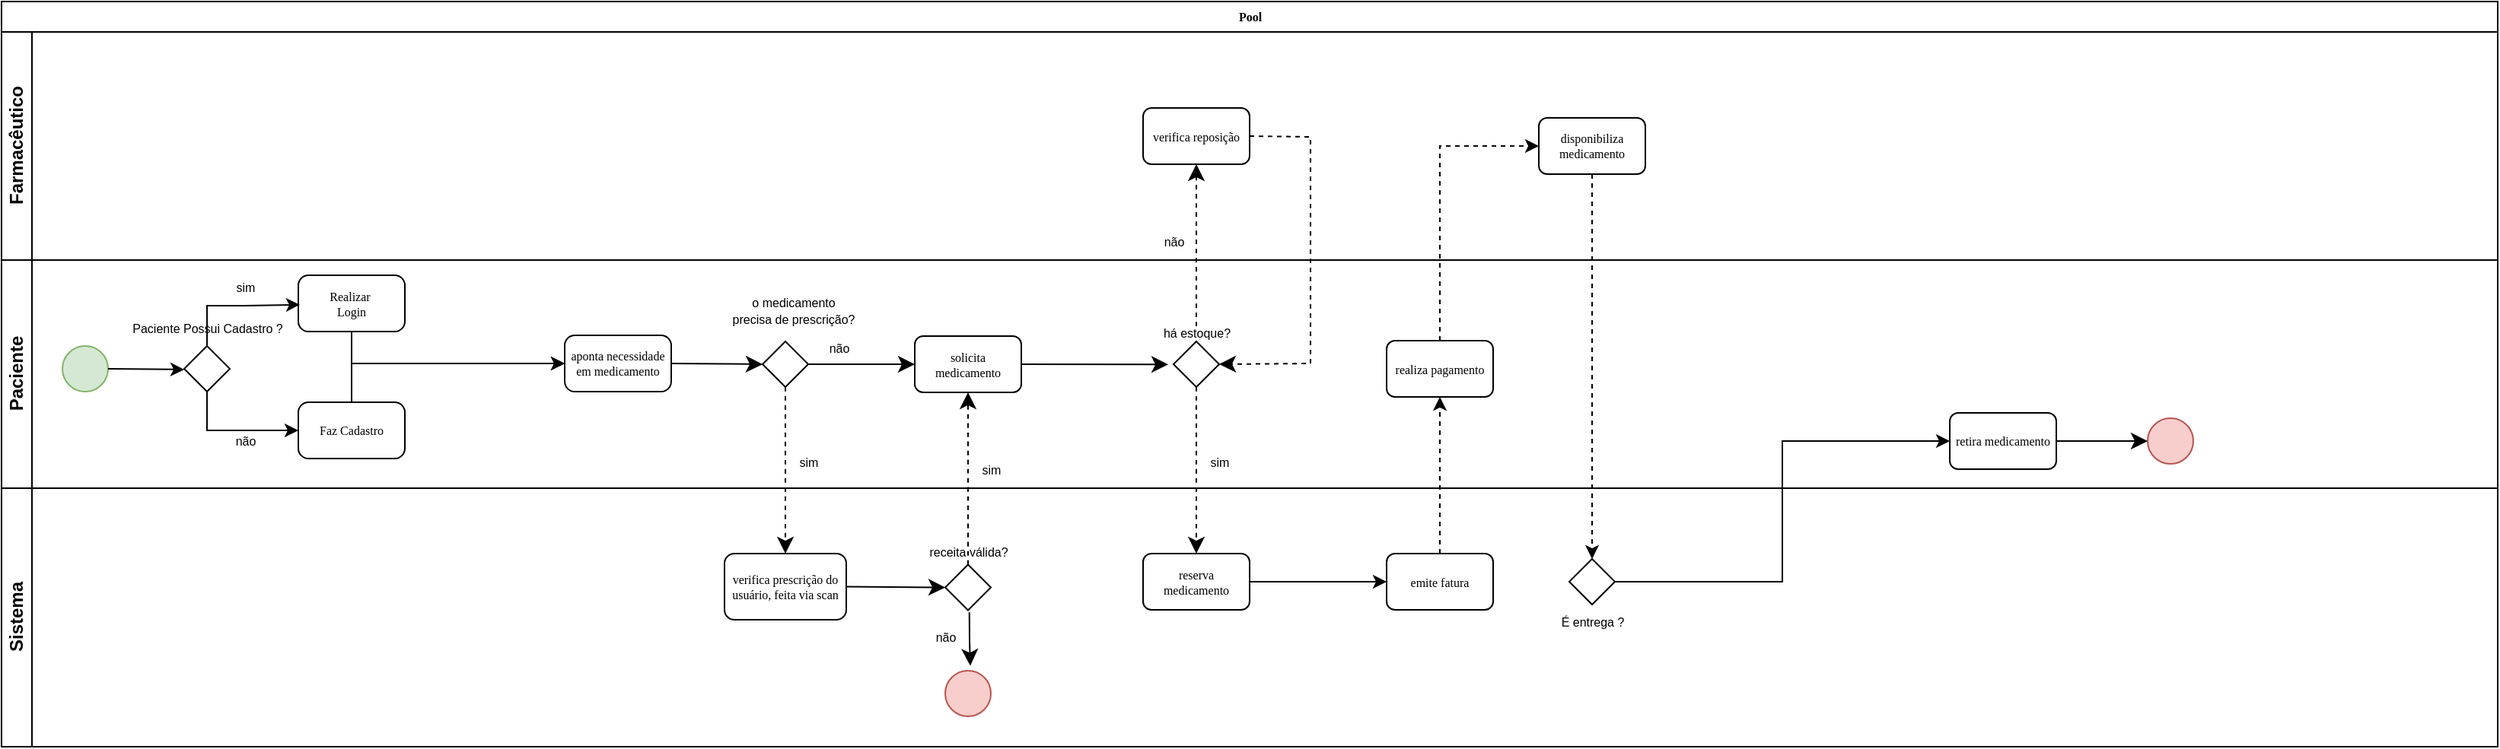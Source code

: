 <mxfile version="24.0.6" type="device">
  <diagram name="Page-1" id="c7488fd3-1785-93aa-aadb-54a6760d102a">
    <mxGraphModel dx="1856" dy="400" grid="1" gridSize="10" guides="1" tooltips="1" connect="1" arrows="1" fold="1" page="1" pageScale="1" pageWidth="1100" pageHeight="850" background="none" math="0" shadow="0">
      <root>
        <mxCell id="0" />
        <mxCell id="1" parent="0" />
        <mxCell id="2b4e8129b02d487f-1" value="Pool" style="swimlane;html=1;childLayout=stackLayout;horizontal=1;startSize=20;horizontalStack=0;rounded=0;shadow=0;labelBackgroundColor=none;strokeWidth=1;fontFamily=Verdana;fontSize=8;align=center;" parent="1" vertex="1">
          <mxGeometry x="-470" y="140" width="1640" height="490" as="geometry" />
        </mxCell>
        <mxCell id="VjBFUvE0pk2ebzaZ0n2s-48" style="edgeStyle=none;curved=1;rounded=0;orthogonalLoop=1;jettySize=auto;html=1;fontSize=12;startSize=8;endSize=8;entryX=0.5;entryY=0;entryDx=0;entryDy=0;dashed=1;" parent="2b4e8129b02d487f-1" source="2b4e8129b02d487f-13" edge="1" target="2b4e8129b02d487f-12">
          <mxGeometry relative="1" as="geometry">
            <mxPoint x="645" y="353.5" as="targetPoint" />
          </mxGeometry>
        </mxCell>
        <mxCell id="VjBFUvE0pk2ebzaZ0n2s-53" style="edgeStyle=none;curved=0;rounded=0;orthogonalLoop=1;jettySize=auto;html=1;fontSize=12;startSize=8;endSize=8;dashed=1;entryX=1;entryY=0.5;entryDx=0;entryDy=0;entryPerimeter=0;exitX=1;exitY=0.5;exitDx=0;exitDy=0;" parent="2b4e8129b02d487f-1" source="VjBFUvE0pk2ebzaZ0n2s-18" edge="1" target="2b4e8129b02d487f-13">
          <mxGeometry relative="1" as="geometry">
            <mxPoint x="670" y="243.5" as="targetPoint" />
            <Array as="points">
              <mxPoint x="860" y="89" />
              <mxPoint x="860" y="170" />
              <mxPoint x="860" y="238" />
            </Array>
          </mxGeometry>
        </mxCell>
        <mxCell id="VjBFUvE0pk2ebzaZ0n2s-33" style="edgeStyle=none;curved=1;rounded=0;orthogonalLoop=1;jettySize=auto;html=1;fontSize=12;startSize=8;endSize=8;dashed=1;entryX=0.5;entryY=1;entryDx=0;entryDy=0;" parent="2b4e8129b02d487f-1" source="VjBFUvE0pk2ebzaZ0n2s-27" edge="1" target="VjBFUvE0pk2ebzaZ0n2s-10">
          <mxGeometry relative="1" as="geometry">
            <mxPoint x="535.0" y="263.5" as="targetPoint" />
          </mxGeometry>
        </mxCell>
        <mxCell id="2b4e8129b02d487f-3" value="Farmacêutico" style="swimlane;html=1;startSize=20;horizontal=0;" parent="2b4e8129b02d487f-1" vertex="1">
          <mxGeometry y="20" width="1640" height="150" as="geometry" />
        </mxCell>
        <mxCell id="VjBFUvE0pk2ebzaZ0n2s-54" value="disponibiliza medicamento" style="rounded=1;whiteSpace=wrap;html=1;shadow=0;labelBackgroundColor=none;strokeWidth=1;fontFamily=Verdana;fontSize=8;align=center;" parent="2b4e8129b02d487f-3" vertex="1">
          <mxGeometry x="1010" y="56.5" width="70" height="37" as="geometry" />
        </mxCell>
        <mxCell id="VjBFUvE0pk2ebzaZ0n2s-18" value="verifica reposição" style="rounded=1;whiteSpace=wrap;html=1;shadow=0;labelBackgroundColor=none;strokeWidth=1;fontFamily=Verdana;fontSize=8;align=center;" parent="2b4e8129b02d487f-3" vertex="1">
          <mxGeometry x="750" y="50" width="70" height="37" as="geometry" />
        </mxCell>
        <mxCell id="VjBFUvE0pk2ebzaZ0n2s-55" value="&lt;span style=&quot;font-size: 8px;&quot;&gt;não&lt;/span&gt;" style="text;html=1;align=center;verticalAlign=middle;resizable=0;points=[];autosize=1;strokeColor=none;fillColor=none;fontSize=16;" parent="2b4e8129b02d487f-3" vertex="1">
          <mxGeometry x="750" y="120" width="40" height="30" as="geometry" />
        </mxCell>
        <mxCell id="VjBFUvE0pk2ebzaZ0n2s-52" style="edgeStyle=none;curved=1;rounded=0;orthogonalLoop=1;jettySize=auto;html=1;fontSize=12;startSize=8;endSize=8;entryX=0.5;entryY=1;entryDx=0;entryDy=0;dashed=1;" parent="2b4e8129b02d487f-3" edge="1" target="VjBFUvE0pk2ebzaZ0n2s-18">
          <mxGeometry relative="1" as="geometry">
            <mxPoint x="785" y="110" as="targetPoint" />
            <mxPoint x="785" y="193.5" as="sourcePoint" />
          </mxGeometry>
        </mxCell>
        <mxCell id="2b4e8129b02d487f-4" value="Paciente" style="swimlane;html=1;startSize=20;horizontal=0;" parent="2b4e8129b02d487f-1" vertex="1">
          <mxGeometry y="170" width="1640" height="150" as="geometry" />
        </mxCell>
        <mxCell id="2b4e8129b02d487f-5" value="" style="ellipse;whiteSpace=wrap;html=1;rounded=0;shadow=0;labelBackgroundColor=none;strokeWidth=1;fontFamily=Verdana;fontSize=8;align=center;fillColor=#d5e8d4;strokeColor=#82b366;" parent="2b4e8129b02d487f-4" vertex="1">
          <mxGeometry x="40" y="56.5" width="30" height="30" as="geometry" />
        </mxCell>
        <mxCell id="YPwDV1WgbGhiQQz9Uqcf-2" value="" style="endArrow=classic;html=1;rounded=0;exitX=1;exitY=0.5;exitDx=0;exitDy=0;" edge="1" parent="2b4e8129b02d487f-4" source="2b4e8129b02d487f-5">
          <mxGeometry width="50" height="50" relative="1" as="geometry">
            <mxPoint x="70" y="77" as="sourcePoint" />
            <mxPoint x="120" y="72" as="targetPoint" />
          </mxGeometry>
        </mxCell>
        <mxCell id="YPwDV1WgbGhiQQz9Uqcf-65" style="edgeStyle=orthogonalEdgeStyle;rounded=0;orthogonalLoop=1;jettySize=auto;html=1;exitX=0.5;exitY=1;exitDx=0;exitDy=0;exitPerimeter=0;entryX=0;entryY=0.5;entryDx=0;entryDy=0;" edge="1" parent="2b4e8129b02d487f-4" source="YPwDV1WgbGhiQQz9Uqcf-4" target="YPwDV1WgbGhiQQz9Uqcf-63">
          <mxGeometry relative="1" as="geometry" />
        </mxCell>
        <mxCell id="YPwDV1WgbGhiQQz9Uqcf-4" value="" style="strokeWidth=1;html=1;shape=mxgraph.flowchart.decision;whiteSpace=wrap;rounded=1;shadow=0;labelBackgroundColor=none;fontFamily=Verdana;fontSize=8;align=center;" vertex="1" parent="2b4e8129b02d487f-4">
          <mxGeometry x="120" y="56.5" width="30" height="30" as="geometry" />
        </mxCell>
        <mxCell id="YPwDV1WgbGhiQQz9Uqcf-5" value="&lt;span style=&quot;font-size: 8px;&quot;&gt;Paciente Possui Cadastro ?&lt;/span&gt;" style="text;html=1;align=center;verticalAlign=middle;resizable=0;points=[];autosize=1;strokeColor=none;fillColor=none;fontSize=16;" vertex="1" parent="2b4e8129b02d487f-4">
          <mxGeometry x="75" y="26.5" width="120" height="30" as="geometry" />
        </mxCell>
        <mxCell id="VjBFUvE0pk2ebzaZ0n2s-49" value="" style="ellipse;whiteSpace=wrap;html=1;rounded=0;shadow=0;labelBackgroundColor=none;strokeWidth=1;fontFamily=Verdana;fontSize=8;align=center;fillColor=#f8cecc;strokeColor=#b85450;" parent="2b4e8129b02d487f-4" vertex="1">
          <mxGeometry x="1410" y="104" width="30" height="30" as="geometry" />
        </mxCell>
        <mxCell id="VjBFUvE0pk2ebzaZ0n2s-50" style="edgeStyle=none;curved=1;rounded=0;orthogonalLoop=1;jettySize=auto;html=1;fontSize=12;startSize=8;endSize=8;entryX=0;entryY=0.5;entryDx=0;entryDy=0;" parent="2b4e8129b02d487f-4" source="VjBFUvE0pk2ebzaZ0n2s-17" edge="1" target="VjBFUvE0pk2ebzaZ0n2s-49">
          <mxGeometry relative="1" as="geometry">
            <mxPoint x="1100.0" y="75" as="targetPoint" />
          </mxGeometry>
        </mxCell>
        <mxCell id="VjBFUvE0pk2ebzaZ0n2s-17" value="retira medicamento" style="rounded=1;whiteSpace=wrap;html=1;shadow=0;labelBackgroundColor=none;strokeWidth=1;fontFamily=Verdana;fontSize=8;align=center;" parent="2b4e8129b02d487f-4" vertex="1">
          <mxGeometry x="1280" y="100.5" width="70" height="37" as="geometry" />
        </mxCell>
        <mxCell id="VjBFUvE0pk2ebzaZ0n2s-16" value="realiza pagamento" style="rounded=1;whiteSpace=wrap;html=1;shadow=0;labelBackgroundColor=none;strokeWidth=1;fontFamily=Verdana;fontSize=8;align=center;" parent="2b4e8129b02d487f-4" vertex="1">
          <mxGeometry x="910" y="53" width="70" height="37" as="geometry" />
        </mxCell>
        <mxCell id="2b4e8129b02d487f-13" value="" style="strokeWidth=1;html=1;shape=mxgraph.flowchart.decision;whiteSpace=wrap;rounded=1;shadow=0;labelBackgroundColor=none;fontFamily=Verdana;fontSize=8;align=center;" parent="2b4e8129b02d487f-4" vertex="1">
          <mxGeometry x="770" y="53.5" width="30" height="30" as="geometry" />
        </mxCell>
        <mxCell id="VjBFUvE0pk2ebzaZ0n2s-51" value="&lt;span style=&quot;font-size: 8px;&quot;&gt;sim&lt;/span&gt;" style="text;html=1;align=center;verticalAlign=middle;resizable=0;points=[];autosize=1;strokeColor=none;fillColor=none;fontSize=16;" parent="2b4e8129b02d487f-4" vertex="1">
          <mxGeometry x="780" y="115" width="40" height="30" as="geometry" />
        </mxCell>
        <mxCell id="VjBFUvE0pk2ebzaZ0n2s-46" value="&lt;span style=&quot;font-size: 8px;&quot;&gt;há estoque?&lt;/span&gt;" style="text;html=1;align=center;verticalAlign=middle;resizable=0;points=[];autosize=1;strokeColor=none;fillColor=none;fontSize=16;" parent="2b4e8129b02d487f-4" vertex="1">
          <mxGeometry x="750" y="30" width="70" height="30" as="geometry" />
        </mxCell>
        <mxCell id="VjBFUvE0pk2ebzaZ0n2s-10" value="solicita medicamento" style="rounded=1;whiteSpace=wrap;html=1;shadow=0;labelBackgroundColor=none;strokeWidth=1;fontFamily=Verdana;fontSize=8;align=center;" parent="2b4e8129b02d487f-4" vertex="1">
          <mxGeometry x="600" y="50.0" width="70" height="37" as="geometry" />
        </mxCell>
        <mxCell id="VjBFUvE0pk2ebzaZ0n2s-47" style="edgeStyle=none;curved=1;rounded=0;orthogonalLoop=1;jettySize=auto;html=1;entryX=-0.116;entryY=0.506;entryDx=0;entryDy=0;entryPerimeter=0;fontSize=12;startSize=8;endSize=8;" parent="2b4e8129b02d487f-4" source="VjBFUvE0pk2ebzaZ0n2s-10" target="2b4e8129b02d487f-13" edge="1">
          <mxGeometry relative="1" as="geometry" />
        </mxCell>
        <mxCell id="VjBFUvE0pk2ebzaZ0n2s-34" value="&lt;span style=&quot;font-size: 8px;&quot;&gt;sim&lt;/span&gt;" style="text;html=1;align=center;verticalAlign=middle;resizable=0;points=[];autosize=1;strokeColor=none;fillColor=none;fontSize=16;" parent="2b4e8129b02d487f-4" vertex="1">
          <mxGeometry x="630" y="120" width="40" height="30" as="geometry" />
        </mxCell>
        <mxCell id="VjBFUvE0pk2ebzaZ0n2s-12" value="" style="strokeWidth=1;html=1;shape=mxgraph.flowchart.decision;whiteSpace=wrap;rounded=1;shadow=0;labelBackgroundColor=none;fontFamily=Verdana;fontSize=8;align=center;" parent="2b4e8129b02d487f-4" vertex="1">
          <mxGeometry x="500" y="53.5" width="30" height="30" as="geometry" />
        </mxCell>
        <mxCell id="VjBFUvE0pk2ebzaZ0n2s-23" style="edgeStyle=none;curved=1;rounded=0;orthogonalLoop=1;jettySize=auto;html=1;exitX=1;exitY=0.5;exitDx=0;exitDy=0;exitPerimeter=0;entryX=0;entryY=0.5;entryDx=0;entryDy=0;fontSize=12;startSize=8;endSize=8;" parent="2b4e8129b02d487f-4" source="VjBFUvE0pk2ebzaZ0n2s-12" target="VjBFUvE0pk2ebzaZ0n2s-10" edge="1">
          <mxGeometry relative="1" as="geometry" />
        </mxCell>
        <mxCell id="VjBFUvE0pk2ebzaZ0n2s-15" value="&lt;font style=&quot;font-size: 8px;&quot;&gt;o medicamento&lt;/font&gt;&lt;div style=&quot;font-size: 8px;&quot;&gt;&lt;font style=&quot;font-size: 8px;&quot;&gt;precisa de prescrição?&lt;/font&gt;&lt;/div&gt;" style="text;html=1;align=center;verticalAlign=middle;resizable=0;points=[];autosize=1;strokeColor=none;fillColor=none;fontSize=16;" parent="2b4e8129b02d487f-4" vertex="1">
          <mxGeometry x="470" y="10" width="100" height="40" as="geometry" />
        </mxCell>
        <mxCell id="VjBFUvE0pk2ebzaZ0n2s-24" value="&lt;span style=&quot;font-size: 8px;&quot;&gt;não&lt;/span&gt;" style="text;html=1;align=center;verticalAlign=middle;resizable=0;points=[];autosize=1;strokeColor=none;fillColor=none;fontSize=16;" parent="2b4e8129b02d487f-4" vertex="1">
          <mxGeometry x="530" y="40" width="40" height="30" as="geometry" />
        </mxCell>
        <mxCell id="VjBFUvE0pk2ebzaZ0n2s-26" value="&lt;span style=&quot;font-size: 8px;&quot;&gt;sim&lt;/span&gt;" style="text;html=1;align=center;verticalAlign=middle;resizable=0;points=[];autosize=1;strokeColor=none;fillColor=none;fontSize=16;" parent="2b4e8129b02d487f-4" vertex="1">
          <mxGeometry x="510" y="115" width="40" height="30" as="geometry" />
        </mxCell>
        <mxCell id="VjBFUvE0pk2ebzaZ0n2s-9" value="aponta necessidade em medicamento" style="rounded=1;whiteSpace=wrap;html=1;shadow=0;labelBackgroundColor=none;strokeWidth=1;fontFamily=Verdana;fontSize=8;align=center;arcSize=18;" parent="2b4e8129b02d487f-4" vertex="1">
          <mxGeometry x="370" y="49.5" width="70" height="37" as="geometry" />
        </mxCell>
        <mxCell id="VjBFUvE0pk2ebzaZ0n2s-13" style="edgeStyle=none;curved=1;rounded=0;orthogonalLoop=1;jettySize=auto;html=1;exitX=1;exitY=0.5;exitDx=0;exitDy=0;fontSize=12;startSize=8;endSize=8;entryX=0;entryY=0.5;entryDx=0;entryDy=0;entryPerimeter=0;" parent="2b4e8129b02d487f-4" source="VjBFUvE0pk2ebzaZ0n2s-9" edge="1" target="VjBFUvE0pk2ebzaZ0n2s-12">
          <mxGeometry relative="1" as="geometry">
            <mxPoint x="390" y="68.786" as="targetPoint" />
          </mxGeometry>
        </mxCell>
        <mxCell id="YPwDV1WgbGhiQQz9Uqcf-69" style="edgeStyle=orthogonalEdgeStyle;rounded=0;orthogonalLoop=1;jettySize=auto;html=1;exitX=0.5;exitY=1;exitDx=0;exitDy=0;entryX=0;entryY=0.5;entryDx=0;entryDy=0;" edge="1" parent="2b4e8129b02d487f-4" source="YPwDV1WgbGhiQQz9Uqcf-59" target="VjBFUvE0pk2ebzaZ0n2s-9">
          <mxGeometry relative="1" as="geometry" />
        </mxCell>
        <mxCell id="YPwDV1WgbGhiQQz9Uqcf-59" value="Realizar&amp;nbsp;&lt;div&gt;Login&lt;/div&gt;" style="rounded=1;whiteSpace=wrap;html=1;shadow=0;labelBackgroundColor=none;strokeWidth=1;fontFamily=Verdana;fontSize=8;align=center;arcSize=18;" vertex="1" parent="2b4e8129b02d487f-4">
          <mxGeometry x="195" y="10.0" width="70" height="37" as="geometry" />
        </mxCell>
        <mxCell id="YPwDV1WgbGhiQQz9Uqcf-60" style="edgeStyle=orthogonalEdgeStyle;rounded=0;orthogonalLoop=1;jettySize=auto;html=1;exitX=0.5;exitY=0;exitDx=0;exitDy=0;exitPerimeter=0;entryX=1.008;entryY=0.094;entryDx=0;entryDy=0;entryPerimeter=0;" edge="1" parent="2b4e8129b02d487f-4" source="YPwDV1WgbGhiQQz9Uqcf-4" target="YPwDV1WgbGhiQQz9Uqcf-5">
          <mxGeometry relative="1" as="geometry">
            <Array as="points">
              <mxPoint x="135" y="30" />
              <mxPoint x="160" y="30" />
            </Array>
          </mxGeometry>
        </mxCell>
        <mxCell id="YPwDV1WgbGhiQQz9Uqcf-68" style="edgeStyle=orthogonalEdgeStyle;rounded=0;orthogonalLoop=1;jettySize=auto;html=1;exitX=0.5;exitY=0;exitDx=0;exitDy=0;entryX=0;entryY=0.5;entryDx=0;entryDy=0;" edge="1" parent="2b4e8129b02d487f-4" source="YPwDV1WgbGhiQQz9Uqcf-63" target="VjBFUvE0pk2ebzaZ0n2s-9">
          <mxGeometry relative="1" as="geometry" />
        </mxCell>
        <mxCell id="YPwDV1WgbGhiQQz9Uqcf-63" value="Faz Cadastro" style="rounded=1;whiteSpace=wrap;html=1;shadow=0;labelBackgroundColor=none;strokeWidth=1;fontFamily=Verdana;fontSize=8;align=center;arcSize=18;" vertex="1" parent="2b4e8129b02d487f-4">
          <mxGeometry x="195" y="93.5" width="70" height="37" as="geometry" />
        </mxCell>
        <mxCell id="YPwDV1WgbGhiQQz9Uqcf-66" value="&lt;span style=&quot;font-size: 8px;&quot;&gt;sim&lt;/span&gt;" style="text;html=1;align=center;verticalAlign=middle;resizable=0;points=[];autosize=1;strokeColor=none;fillColor=none;fontSize=16;" vertex="1" parent="2b4e8129b02d487f-4">
          <mxGeometry x="140" width="40" height="30" as="geometry" />
        </mxCell>
        <mxCell id="YPwDV1WgbGhiQQz9Uqcf-67" value="&lt;span style=&quot;font-size: 8px;&quot;&gt;não&lt;/span&gt;" style="text;html=1;align=center;verticalAlign=middle;resizable=0;points=[];autosize=1;strokeColor=none;fillColor=none;fontSize=16;" vertex="1" parent="2b4e8129b02d487f-4">
          <mxGeometry x="140" y="100.5" width="40" height="30" as="geometry" />
        </mxCell>
        <mxCell id="VjBFUvE0pk2ebzaZ0n2s-1" value="Sistema" style="swimlane;html=1;startSize=20;horizontal=0;" parent="2b4e8129b02d487f-1" vertex="1">
          <mxGeometry y="320" width="1640" height="170" as="geometry" />
        </mxCell>
        <mxCell id="VjBFUvE0pk2ebzaZ0n2s-11" value="emite fatura" style="rounded=1;whiteSpace=wrap;html=1;shadow=0;labelBackgroundColor=none;strokeWidth=1;fontFamily=Verdana;fontSize=8;align=center;" parent="VjBFUvE0pk2ebzaZ0n2s-1" vertex="1">
          <mxGeometry x="910" y="43" width="70" height="37" as="geometry" />
        </mxCell>
        <mxCell id="VjBFUvE0pk2ebzaZ0n2s-29" style="edgeStyle=none;curved=1;rounded=0;orthogonalLoop=1;jettySize=auto;html=1;exitX=1;exitY=0.5;exitDx=0;exitDy=0;fontSize=12;startSize=8;endSize=8;entryX=0;entryY=0.5;entryDx=0;entryDy=0;entryPerimeter=0;" parent="VjBFUvE0pk2ebzaZ0n2s-1" source="VjBFUvE0pk2ebzaZ0n2s-20" edge="1" target="VjBFUvE0pk2ebzaZ0n2s-27">
          <mxGeometry relative="1" as="geometry">
            <mxPoint x="510.0" y="65.466" as="targetPoint" />
          </mxGeometry>
        </mxCell>
        <mxCell id="VjBFUvE0pk2ebzaZ0n2s-20" value="verifica prescrição do usuário, feita via scan" style="rounded=1;whiteSpace=wrap;html=1;shadow=0;labelBackgroundColor=none;strokeWidth=1;fontFamily=Verdana;fontSize=8;align=center;" parent="VjBFUvE0pk2ebzaZ0n2s-1" vertex="1">
          <mxGeometry x="475" y="43" width="80" height="43.5" as="geometry" />
        </mxCell>
        <mxCell id="YPwDV1WgbGhiQQz9Uqcf-79" style="edgeStyle=orthogonalEdgeStyle;rounded=0;orthogonalLoop=1;jettySize=auto;html=1;exitX=1;exitY=0.5;exitDx=0;exitDy=0;" edge="1" parent="VjBFUvE0pk2ebzaZ0n2s-1" source="2b4e8129b02d487f-12" target="VjBFUvE0pk2ebzaZ0n2s-11">
          <mxGeometry relative="1" as="geometry" />
        </mxCell>
        <mxCell id="2b4e8129b02d487f-12" value="reserva medicamento" style="rounded=1;whiteSpace=wrap;html=1;shadow=0;labelBackgroundColor=none;strokeWidth=1;fontFamily=Verdana;fontSize=8;align=center;" parent="VjBFUvE0pk2ebzaZ0n2s-1" vertex="1">
          <mxGeometry x="750" y="43.0" width="70" height="37" as="geometry" />
        </mxCell>
        <mxCell id="VjBFUvE0pk2ebzaZ0n2s-27" value="" style="strokeWidth=1;html=1;shape=mxgraph.flowchart.decision;whiteSpace=wrap;rounded=1;shadow=0;labelBackgroundColor=none;fontFamily=Verdana;fontSize=8;align=center;" parent="VjBFUvE0pk2ebzaZ0n2s-1" vertex="1">
          <mxGeometry x="620" y="50.25" width="30" height="30" as="geometry" />
        </mxCell>
        <mxCell id="VjBFUvE0pk2ebzaZ0n2s-44" style="edgeStyle=none;curved=0;rounded=0;orthogonalLoop=1;jettySize=auto;html=1;fontSize=12;startSize=8;endSize=8;exitX=0.897;exitY=0.056;exitDx=0;exitDy=0;exitPerimeter=0;entryX=0.549;entryY=-0.11;entryDx=0;entryDy=0;entryPerimeter=0;" parent="VjBFUvE0pk2ebzaZ0n2s-1" source="VjBFUvE0pk2ebzaZ0n2s-45" edge="1" target="VjBFUvE0pk2ebzaZ0n2s-43">
          <mxGeometry relative="1" as="geometry">
            <mxPoint x="570" y="123.5" as="targetPoint" />
            <Array as="points">
              <mxPoint x="636" y="100" />
            </Array>
          </mxGeometry>
        </mxCell>
        <mxCell id="VjBFUvE0pk2ebzaZ0n2s-28" value="&lt;span style=&quot;font-size: 8px;&quot;&gt;receita válida?&lt;/span&gt;" style="text;html=1;align=center;verticalAlign=middle;resizable=0;points=[];autosize=1;strokeColor=none;fillColor=none;fontSize=16;" parent="VjBFUvE0pk2ebzaZ0n2s-1" vertex="1">
          <mxGeometry x="595" y="23.5" width="80" height="30" as="geometry" />
        </mxCell>
        <mxCell id="VjBFUvE0pk2ebzaZ0n2s-43" value="" style="ellipse;whiteSpace=wrap;html=1;rounded=0;shadow=0;labelBackgroundColor=none;strokeWidth=1;fontFamily=Verdana;fontSize=8;align=center;fillColor=#f8cecc;strokeColor=#b85450;" parent="VjBFUvE0pk2ebzaZ0n2s-1" vertex="1">
          <mxGeometry x="620" y="120" width="30" height="30" as="geometry" />
        </mxCell>
        <mxCell id="VjBFUvE0pk2ebzaZ0n2s-45" value="&lt;span style=&quot;font-size: 8px;&quot;&gt;não&lt;/span&gt;" style="text;html=1;align=center;verticalAlign=middle;resizable=0;points=[];autosize=1;strokeColor=none;fillColor=none;fontSize=16;" parent="VjBFUvE0pk2ebzaZ0n2s-1" vertex="1">
          <mxGeometry x="600" y="80" width="40" height="30" as="geometry" />
        </mxCell>
        <mxCell id="YPwDV1WgbGhiQQz9Uqcf-74" value="" style="strokeWidth=1;html=1;shape=mxgraph.flowchart.decision;whiteSpace=wrap;rounded=1;shadow=0;labelBackgroundColor=none;fontFamily=Verdana;fontSize=8;align=center;" vertex="1" parent="VjBFUvE0pk2ebzaZ0n2s-1">
          <mxGeometry x="1030" y="46.5" width="30" height="30" as="geometry" />
        </mxCell>
        <mxCell id="YPwDV1WgbGhiQQz9Uqcf-82" value="&lt;span style=&quot;font-size: 8px;&quot;&gt;É entrega ?&lt;/span&gt;" style="text;html=1;align=center;verticalAlign=middle;resizable=0;points=[];autosize=1;strokeColor=none;fillColor=none;fontSize=16;" vertex="1" parent="VjBFUvE0pk2ebzaZ0n2s-1">
          <mxGeometry x="1015" y="70" width="60" height="30" as="geometry" />
        </mxCell>
        <mxCell id="VjBFUvE0pk2ebzaZ0n2s-25" style="edgeStyle=none;curved=1;rounded=0;orthogonalLoop=1;jettySize=auto;html=1;exitX=0.5;exitY=1;exitDx=0;exitDy=0;exitPerimeter=0;entryX=0.5;entryY=0;entryDx=0;entryDy=0;fontSize=12;startSize=8;endSize=8;dashed=1;" parent="2b4e8129b02d487f-1" source="VjBFUvE0pk2ebzaZ0n2s-12" target="VjBFUvE0pk2ebzaZ0n2s-20" edge="1">
          <mxGeometry relative="1" as="geometry" />
        </mxCell>
        <mxCell id="YPwDV1WgbGhiQQz9Uqcf-77" style="edgeStyle=orthogonalEdgeStyle;rounded=0;orthogonalLoop=1;jettySize=auto;html=1;exitX=0.5;exitY=1;exitDx=0;exitDy=0;entryX=0.5;entryY=0;entryDx=0;entryDy=0;entryPerimeter=0;dashed=1;" edge="1" parent="2b4e8129b02d487f-1" source="VjBFUvE0pk2ebzaZ0n2s-54" target="YPwDV1WgbGhiQQz9Uqcf-74">
          <mxGeometry relative="1" as="geometry" />
        </mxCell>
        <mxCell id="YPwDV1WgbGhiQQz9Uqcf-80" style="edgeStyle=orthogonalEdgeStyle;rounded=0;orthogonalLoop=1;jettySize=auto;html=1;exitX=0.5;exitY=0;exitDx=0;exitDy=0;entryX=0.5;entryY=1;entryDx=0;entryDy=0;dashed=1;" edge="1" parent="2b4e8129b02d487f-1" source="VjBFUvE0pk2ebzaZ0n2s-11" target="VjBFUvE0pk2ebzaZ0n2s-16">
          <mxGeometry relative="1" as="geometry" />
        </mxCell>
        <mxCell id="YPwDV1WgbGhiQQz9Uqcf-81" style="edgeStyle=orthogonalEdgeStyle;rounded=0;orthogonalLoop=1;jettySize=auto;html=1;exitX=0.5;exitY=0;exitDx=0;exitDy=0;entryX=0;entryY=0.5;entryDx=0;entryDy=0;dashed=1;" edge="1" parent="2b4e8129b02d487f-1" source="VjBFUvE0pk2ebzaZ0n2s-16" target="VjBFUvE0pk2ebzaZ0n2s-54">
          <mxGeometry relative="1" as="geometry" />
        </mxCell>
        <mxCell id="YPwDV1WgbGhiQQz9Uqcf-83" style="edgeStyle=orthogonalEdgeStyle;rounded=0;orthogonalLoop=1;jettySize=auto;html=1;exitX=1;exitY=0.5;exitDx=0;exitDy=0;exitPerimeter=0;entryX=0;entryY=0.5;entryDx=0;entryDy=0;" edge="1" parent="2b4e8129b02d487f-1" source="YPwDV1WgbGhiQQz9Uqcf-74" target="VjBFUvE0pk2ebzaZ0n2s-17">
          <mxGeometry relative="1" as="geometry" />
        </mxCell>
      </root>
    </mxGraphModel>
  </diagram>
</mxfile>
